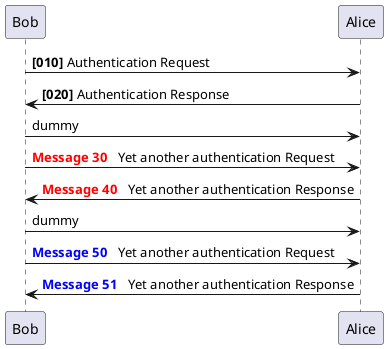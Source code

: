 {
  "sha1": "30leuk7i4l21mbppoaepnecs8wgpuoh",
  "insertion": {
    "when": "2024-05-30T20:48:20.150Z",
    "user": "plantuml@gmail.com"
  }
}
@startuml
autonumber 10 10 "<b>[000]"
Bob -> Alice : Authentication Request
Bob <- Alice : Authentication Response

autonumber stop
Bob -> Alice : dummy

autonumber resume "<font color=red><b>Message 0  "
Bob -> Alice : Yet another authentication Request
Bob <- Alice : Yet another authentication Response

autonumber stop
Bob -> Alice : dummy

autonumber resume 1 "<font color=blue><b>Message 0  "
Bob -> Alice : Yet another authentication Request
Bob <- Alice : Yet another authentication Response

@enduml
